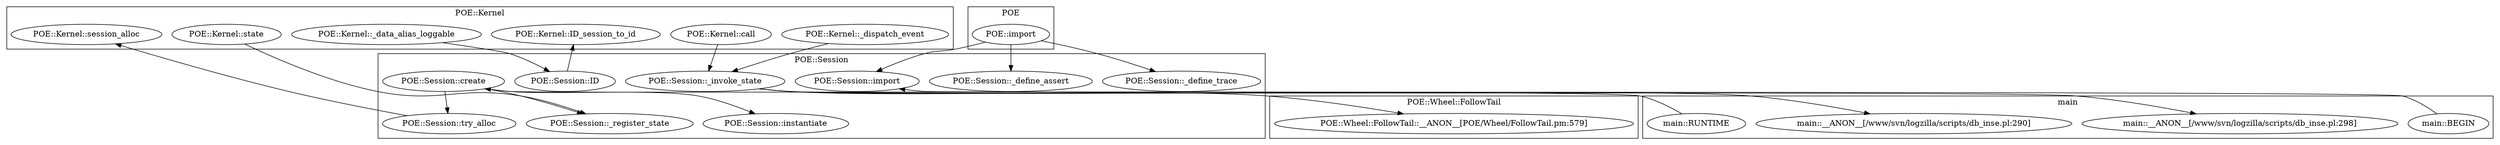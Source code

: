 digraph {
graph [overlap=false]
subgraph cluster_POE_Wheel_FollowTail {
	label="POE::Wheel::FollowTail";
	"POE::Wheel::FollowTail::__ANON__[POE/Wheel/FollowTail.pm:579]";
}
subgraph cluster_POE_Session {
	label="POE::Session";
	"POE::Session::_define_assert";
	"POE::Session::create";
	"POE::Session::_define_trace";
	"POE::Session::_invoke_state";
	"POE::Session::ID";
	"POE::Session::try_alloc";
	"POE::Session::import";
	"POE::Session::instantiate";
	"POE::Session::_register_state";
}
subgraph cluster_POE_Kernel {
	label="POE::Kernel";
	"POE::Kernel::ID_session_to_id";
	"POE::Kernel::_data_alias_loggable";
	"POE::Kernel::state";
	"POE::Kernel::_dispatch_event";
	"POE::Kernel::call";
	"POE::Kernel::session_alloc";
}
subgraph cluster_main {
	label="main";
	"main::BEGIN";
	"main::__ANON__[/www/svn/logzilla/scripts/db_inse.pl:298]";
	"main::RUNTIME";
	"main::__ANON__[/www/svn/logzilla/scripts/db_inse.pl:290]";
}
subgraph cluster_POE {
	label="POE";
	"POE::import";
}
"POE::import" -> "POE::Session::_define_trace";
"POE::Kernel::call" -> "POE::Session::_invoke_state";
"POE::Kernel::_dispatch_event" -> "POE::Session::_invoke_state";
"POE::Session::create" -> "POE::Session::instantiate";
"POE::Session::_invoke_state" -> "main::__ANON__[/www/svn/logzilla/scripts/db_inse.pl:298]";
"POE::Session::try_alloc" -> "POE::Kernel::session_alloc";
"POE::Session::_invoke_state" -> "main::__ANON__[/www/svn/logzilla/scripts/db_inse.pl:290]";
"POE::Session::_invoke_state" -> "POE::Wheel::FollowTail::__ANON__[POE/Wheel/FollowTail.pm:579]";
"main::RUNTIME" -> "POE::Session::create";
"POE::Session::ID" -> "POE::Kernel::ID_session_to_id";
"main::BEGIN" -> "POE::Session::import";
"POE::import" -> "POE::Session::import";
"POE::Session::create" -> "POE::Session::_register_state";
"POE::Kernel::state" -> "POE::Session::_register_state";
"POE::import" -> "POE::Session::_define_assert";
"POE::Kernel::_data_alias_loggable" -> "POE::Session::ID";
"POE::Session::create" -> "POE::Session::try_alloc";
}
